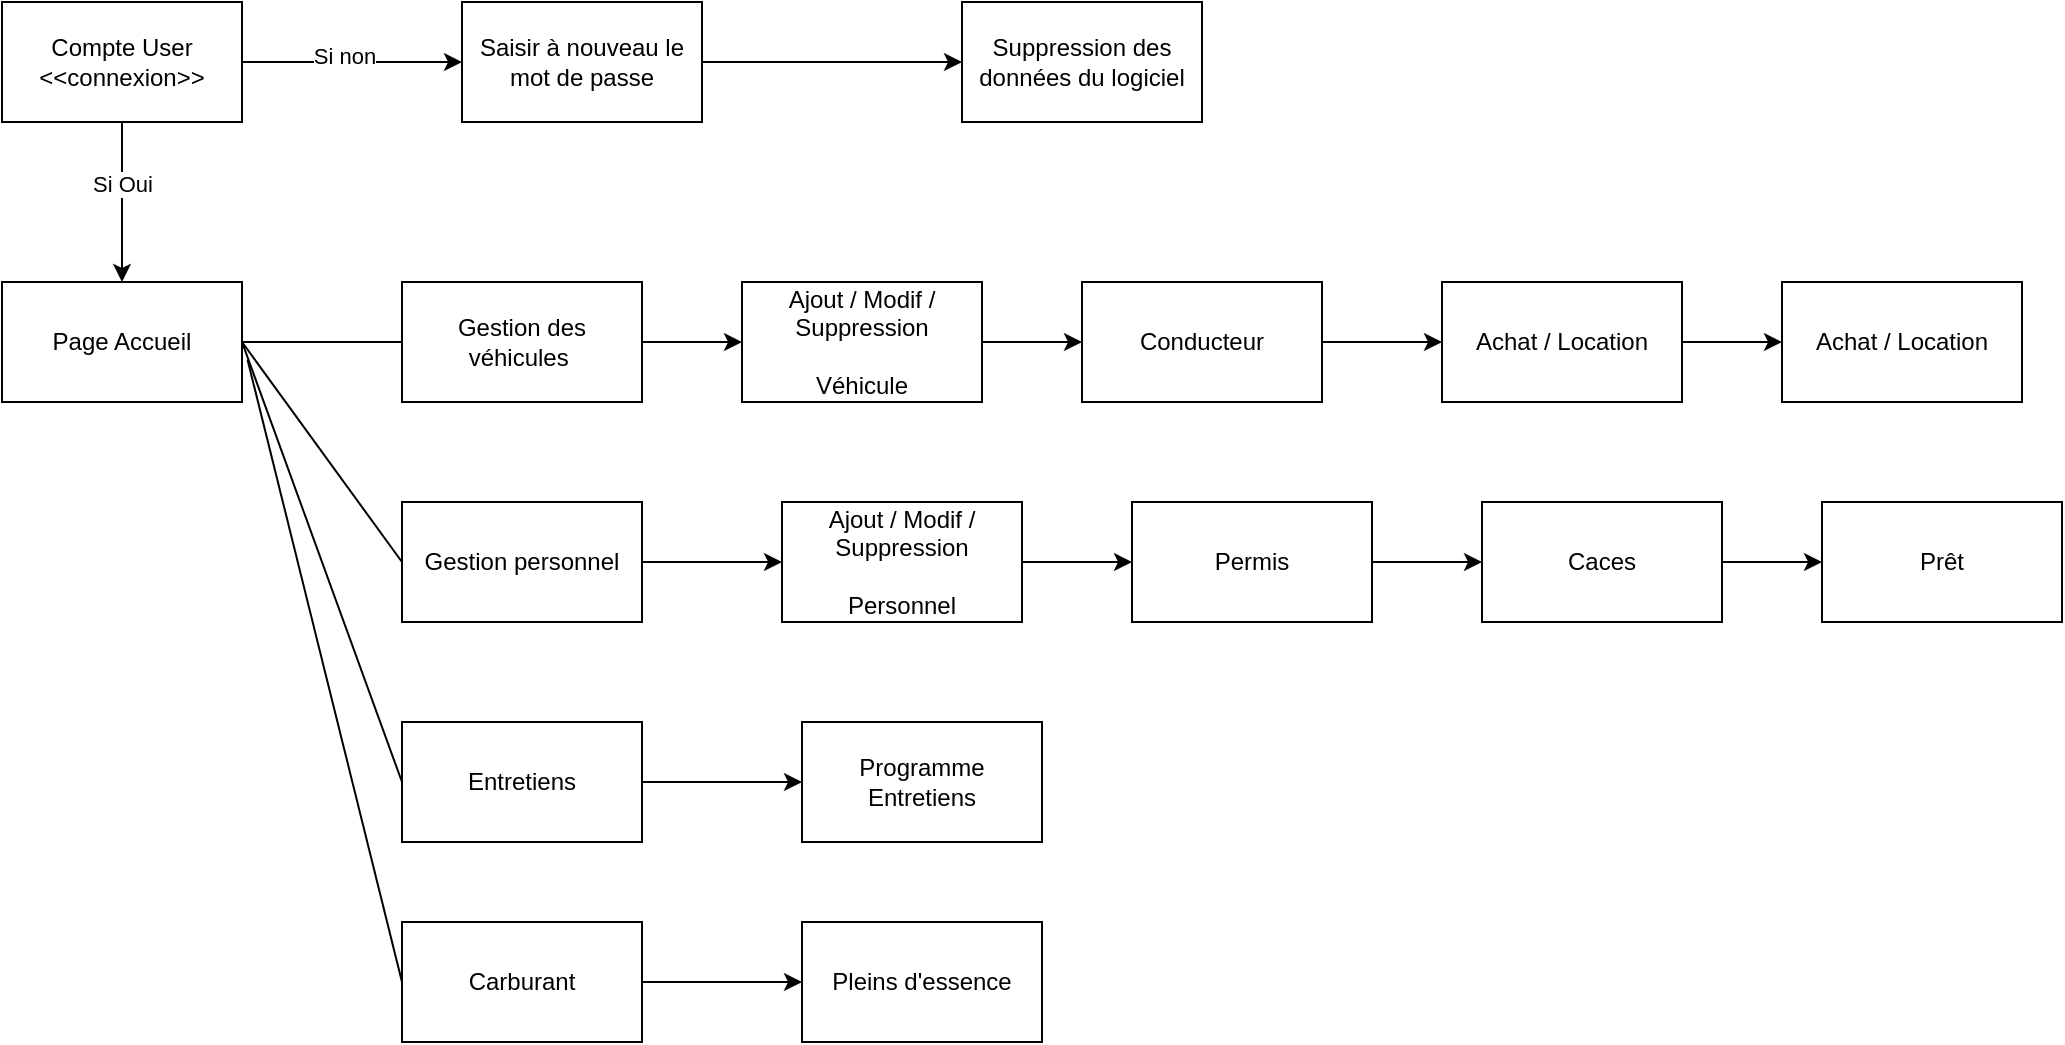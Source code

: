 <mxfile version="22.1.18" type="github" pages="2">
  <diagram id="W57T_lJiBQjcRxACI7tW" name="Page-2">
    <mxGraphModel dx="1235" dy="614" grid="1" gridSize="10" guides="1" tooltips="1" connect="1" arrows="1" fold="1" page="1" pageScale="1" pageWidth="1169" pageHeight="1654" math="0" shadow="0">
      <root>
        <mxCell id="0" />
        <mxCell id="1" parent="0" />
        <mxCell id="czCNAfB4eK2hzBIca8a_-12" value="" style="edgeStyle=orthogonalEdgeStyle;rounded=0;orthogonalLoop=1;jettySize=auto;html=1;" edge="1" parent="1" source="czCNAfB4eK2hzBIca8a_-1" target="czCNAfB4eK2hzBIca8a_-4">
          <mxGeometry relative="1" as="geometry" />
        </mxCell>
        <mxCell id="RpiR_wWrs781E1UI5E46-20" value="Si Oui" style="edgeLabel;html=1;align=center;verticalAlign=middle;resizable=0;points=[];" vertex="1" connectable="0" parent="czCNAfB4eK2hzBIca8a_-12">
          <mxGeometry x="-0.23" relative="1" as="geometry">
            <mxPoint as="offset" />
          </mxGeometry>
        </mxCell>
        <mxCell id="czCNAfB4eK2hzBIca8a_-13" value="" style="edgeStyle=orthogonalEdgeStyle;rounded=0;orthogonalLoop=1;jettySize=auto;html=1;" edge="1" parent="1" source="czCNAfB4eK2hzBIca8a_-1" target="czCNAfB4eK2hzBIca8a_-2">
          <mxGeometry relative="1" as="geometry" />
        </mxCell>
        <mxCell id="RpiR_wWrs781E1UI5E46-19" value="Si non" style="edgeLabel;html=1;align=center;verticalAlign=middle;resizable=0;points=[];" vertex="1" connectable="0" parent="czCNAfB4eK2hzBIca8a_-13">
          <mxGeometry x="-0.076" y="3" relative="1" as="geometry">
            <mxPoint as="offset" />
          </mxGeometry>
        </mxCell>
        <mxCell id="czCNAfB4eK2hzBIca8a_-1" value="Compte User&lt;br&gt;&amp;lt;&amp;lt;connexion&amp;gt;&amp;gt;" style="rounded=0;whiteSpace=wrap;html=1;" vertex="1" parent="1">
          <mxGeometry x="20" y="60" width="120" height="60" as="geometry" />
        </mxCell>
        <mxCell id="czCNAfB4eK2hzBIca8a_-14" value="" style="edgeStyle=orthogonalEdgeStyle;rounded=0;orthogonalLoop=1;jettySize=auto;html=1;" edge="1" parent="1" source="czCNAfB4eK2hzBIca8a_-2" target="czCNAfB4eK2hzBIca8a_-3">
          <mxGeometry relative="1" as="geometry" />
        </mxCell>
        <mxCell id="czCNAfB4eK2hzBIca8a_-2" value="Saisir à nouveau le mot de passe" style="rounded=0;whiteSpace=wrap;html=1;" vertex="1" parent="1">
          <mxGeometry x="250" y="60" width="120" height="60" as="geometry" />
        </mxCell>
        <mxCell id="czCNAfB4eK2hzBIca8a_-3" value="Suppression des données du logiciel" style="rounded=0;whiteSpace=wrap;html=1;" vertex="1" parent="1">
          <mxGeometry x="500" y="60" width="120" height="60" as="geometry" />
        </mxCell>
        <mxCell id="czCNAfB4eK2hzBIca8a_-10" value="" style="rounded=0;orthogonalLoop=1;jettySize=auto;html=1;entryX=0;entryY=0.5;entryDx=0;entryDy=0;endArrow=none;endFill=0;" edge="1" parent="1" source="czCNAfB4eK2hzBIca8a_-4" target="czCNAfB4eK2hzBIca8a_-5">
          <mxGeometry relative="1" as="geometry">
            <mxPoint x="200" y="290" as="targetPoint" />
          </mxGeometry>
        </mxCell>
        <mxCell id="czCNAfB4eK2hzBIca8a_-4" value="Page Accueil" style="rounded=0;whiteSpace=wrap;html=1;" vertex="1" parent="1">
          <mxGeometry x="20" y="200" width="120" height="60" as="geometry" />
        </mxCell>
        <mxCell id="czCNAfB4eK2hzBIca8a_-11" value="" style="edgeStyle=orthogonalEdgeStyle;rounded=0;orthogonalLoop=1;jettySize=auto;html=1;" edge="1" parent="1" source="czCNAfB4eK2hzBIca8a_-5" target="czCNAfB4eK2hzBIca8a_-6">
          <mxGeometry relative="1" as="geometry" />
        </mxCell>
        <mxCell id="czCNAfB4eK2hzBIca8a_-5" value="Gestion des véhicules&amp;nbsp;" style="rounded=0;whiteSpace=wrap;html=1;" vertex="1" parent="1">
          <mxGeometry x="220" y="200" width="120" height="60" as="geometry" />
        </mxCell>
        <mxCell id="czCNAfB4eK2hzBIca8a_-15" value="" style="edgeStyle=orthogonalEdgeStyle;rounded=0;orthogonalLoop=1;jettySize=auto;html=1;" edge="1" parent="1" source="czCNAfB4eK2hzBIca8a_-6" target="czCNAfB4eK2hzBIca8a_-7">
          <mxGeometry relative="1" as="geometry" />
        </mxCell>
        <mxCell id="czCNAfB4eK2hzBIca8a_-6" value="Ajout / Modif / Suppression&lt;br&gt;&lt;br&gt;Véhicule" style="rounded=0;whiteSpace=wrap;html=1;" vertex="1" parent="1">
          <mxGeometry x="390" y="200" width="120" height="60" as="geometry" />
        </mxCell>
        <mxCell id="RpiR_wWrs781E1UI5E46-3" value="" style="edgeStyle=orthogonalEdgeStyle;rounded=0;orthogonalLoop=1;jettySize=auto;html=1;" edge="1" parent="1" source="czCNAfB4eK2hzBIca8a_-7" target="RpiR_wWrs781E1UI5E46-1">
          <mxGeometry relative="1" as="geometry" />
        </mxCell>
        <mxCell id="czCNAfB4eK2hzBIca8a_-7" value="Conducteur" style="rounded=0;whiteSpace=wrap;html=1;" vertex="1" parent="1">
          <mxGeometry x="560" y="200" width="120" height="60" as="geometry" />
        </mxCell>
        <mxCell id="czCNAfB4eK2hzBIca8a_-20" value="" style="edgeStyle=orthogonalEdgeStyle;rounded=0;orthogonalLoop=1;jettySize=auto;html=1;" edge="1" parent="1" source="czCNAfB4eK2hzBIca8a_-9">
          <mxGeometry relative="1" as="geometry">
            <mxPoint x="410" y="340" as="targetPoint" />
          </mxGeometry>
        </mxCell>
        <mxCell id="czCNAfB4eK2hzBIca8a_-9" value="Gestion personnel" style="rounded=0;whiteSpace=wrap;html=1;" vertex="1" parent="1">
          <mxGeometry x="220" y="310" width="120" height="60" as="geometry" />
        </mxCell>
        <mxCell id="RpiR_wWrs781E1UI5E46-13" value="" style="edgeStyle=orthogonalEdgeStyle;rounded=0;orthogonalLoop=1;jettySize=auto;html=1;" edge="1" parent="1" source="czCNAfB4eK2hzBIca8a_-18" target="RpiR_wWrs781E1UI5E46-12">
          <mxGeometry relative="1" as="geometry" />
        </mxCell>
        <mxCell id="czCNAfB4eK2hzBIca8a_-18" value="Permis" style="rounded=0;whiteSpace=wrap;html=1;" vertex="1" parent="1">
          <mxGeometry x="585" y="310" width="120" height="60" as="geometry" />
        </mxCell>
        <mxCell id="RpiR_wWrs781E1UI5E46-7" value="" style="edgeStyle=orthogonalEdgeStyle;rounded=0;orthogonalLoop=1;jettySize=auto;html=1;" edge="1" parent="1" source="czCNAfB4eK2hzBIca8a_-19" target="RpiR_wWrs781E1UI5E46-5">
          <mxGeometry relative="1" as="geometry" />
        </mxCell>
        <mxCell id="czCNAfB4eK2hzBIca8a_-19" value="Entretiens" style="rounded=0;whiteSpace=wrap;html=1;" vertex="1" parent="1">
          <mxGeometry x="220" y="420" width="120" height="60" as="geometry" />
        </mxCell>
        <mxCell id="RpiR_wWrs781E1UI5E46-4" value="" style="edgeStyle=orthogonalEdgeStyle;rounded=0;orthogonalLoop=1;jettySize=auto;html=1;" edge="1" parent="1" source="RpiR_wWrs781E1UI5E46-1" target="RpiR_wWrs781E1UI5E46-2">
          <mxGeometry relative="1" as="geometry" />
        </mxCell>
        <mxCell id="RpiR_wWrs781E1UI5E46-1" value="Achat / Location" style="rounded=0;whiteSpace=wrap;html=1;" vertex="1" parent="1">
          <mxGeometry x="740" y="200" width="120" height="60" as="geometry" />
        </mxCell>
        <mxCell id="RpiR_wWrs781E1UI5E46-2" value="Achat / Location" style="rounded=0;whiteSpace=wrap;html=1;" vertex="1" parent="1">
          <mxGeometry x="910" y="200" width="120" height="60" as="geometry" />
        </mxCell>
        <mxCell id="RpiR_wWrs781E1UI5E46-5" value="Programme Entretiens" style="rounded=0;whiteSpace=wrap;html=1;" vertex="1" parent="1">
          <mxGeometry x="420" y="420" width="120" height="60" as="geometry" />
        </mxCell>
        <mxCell id="RpiR_wWrs781E1UI5E46-9" value="" style="edgeStyle=orthogonalEdgeStyle;rounded=0;orthogonalLoop=1;jettySize=auto;html=1;" edge="1" parent="1" source="RpiR_wWrs781E1UI5E46-6" target="RpiR_wWrs781E1UI5E46-8">
          <mxGeometry relative="1" as="geometry" />
        </mxCell>
        <mxCell id="RpiR_wWrs781E1UI5E46-6" value="Carburant" style="rounded=0;whiteSpace=wrap;html=1;" vertex="1" parent="1">
          <mxGeometry x="220" y="520" width="120" height="60" as="geometry" />
        </mxCell>
        <mxCell id="RpiR_wWrs781E1UI5E46-8" value="Pleins d&#39;essence" style="rounded=0;whiteSpace=wrap;html=1;" vertex="1" parent="1">
          <mxGeometry x="420" y="520" width="120" height="60" as="geometry" />
        </mxCell>
        <mxCell id="RpiR_wWrs781E1UI5E46-11" value="" style="edgeStyle=orthogonalEdgeStyle;rounded=0;orthogonalLoop=1;jettySize=auto;html=1;" edge="1" parent="1" source="RpiR_wWrs781E1UI5E46-10" target="czCNAfB4eK2hzBIca8a_-18">
          <mxGeometry relative="1" as="geometry" />
        </mxCell>
        <mxCell id="RpiR_wWrs781E1UI5E46-10" value="Ajout / Modif / Suppression&lt;br&gt;&lt;br&gt;Personnel" style="rounded=0;whiteSpace=wrap;html=1;" vertex="1" parent="1">
          <mxGeometry x="410" y="310" width="120" height="60" as="geometry" />
        </mxCell>
        <mxCell id="RpiR_wWrs781E1UI5E46-15" value="" style="edgeStyle=orthogonalEdgeStyle;rounded=0;orthogonalLoop=1;jettySize=auto;html=1;" edge="1" parent="1" source="RpiR_wWrs781E1UI5E46-12" target="RpiR_wWrs781E1UI5E46-14">
          <mxGeometry relative="1" as="geometry" />
        </mxCell>
        <mxCell id="RpiR_wWrs781E1UI5E46-12" value="Caces" style="rounded=0;whiteSpace=wrap;html=1;" vertex="1" parent="1">
          <mxGeometry x="760" y="310" width="120" height="60" as="geometry" />
        </mxCell>
        <mxCell id="RpiR_wWrs781E1UI5E46-14" value="Prêt" style="rounded=0;whiteSpace=wrap;html=1;" vertex="1" parent="1">
          <mxGeometry x="930" y="310" width="120" height="60" as="geometry" />
        </mxCell>
        <mxCell id="RpiR_wWrs781E1UI5E46-16" value="" style="endArrow=none;html=1;rounded=0;entryX=0;entryY=0.5;entryDx=0;entryDy=0;exitX=1;exitY=0.5;exitDx=0;exitDy=0;" edge="1" parent="1" source="czCNAfB4eK2hzBIca8a_-4" target="czCNAfB4eK2hzBIca8a_-9">
          <mxGeometry width="50" height="50" relative="1" as="geometry">
            <mxPoint x="110" y="340" as="sourcePoint" />
            <mxPoint x="160" y="290" as="targetPoint" />
          </mxGeometry>
        </mxCell>
        <mxCell id="RpiR_wWrs781E1UI5E46-17" value="" style="endArrow=none;html=1;rounded=0;entryX=0;entryY=0.5;entryDx=0;entryDy=0;exitX=1;exitY=0.5;exitDx=0;exitDy=0;" edge="1" parent="1" source="czCNAfB4eK2hzBIca8a_-4" target="czCNAfB4eK2hzBIca8a_-19">
          <mxGeometry width="50" height="50" relative="1" as="geometry">
            <mxPoint x="100" y="320" as="sourcePoint" />
            <mxPoint x="180" y="430" as="targetPoint" />
          </mxGeometry>
        </mxCell>
        <mxCell id="RpiR_wWrs781E1UI5E46-18" value="" style="endArrow=none;html=1;rounded=0;entryX=0;entryY=0.5;entryDx=0;entryDy=0;exitX=1.023;exitY=0.647;exitDx=0;exitDy=0;exitPerimeter=0;" edge="1" parent="1" source="czCNAfB4eK2hzBIca8a_-4" target="RpiR_wWrs781E1UI5E46-6">
          <mxGeometry width="50" height="50" relative="1" as="geometry">
            <mxPoint x="110" y="280" as="sourcePoint" />
            <mxPoint x="190" y="500" as="targetPoint" />
          </mxGeometry>
        </mxCell>
      </root>
    </mxGraphModel>
  </diagram>
  <diagram id="xVNrkr5BsP2JXdwRNmCh" name="Page-1">
    <mxGraphModel dx="1050" dy="522" grid="1" gridSize="10" guides="1" tooltips="1" connect="1" arrows="1" fold="1" page="1" pageScale="1" pageWidth="1169" pageHeight="1654" math="0" shadow="0">
      <root>
        <mxCell id="0" />
        <mxCell id="1" parent="0" />
        <mxCell id="_NGnFU5c2PCtwLrbeaYp-4" value="Window Title" style="strokeWidth=1;shadow=0;dashed=0;align=center;html=1;shape=mxgraph.mockup.containers.window;align=left;verticalAlign=top;spacingLeft=8;strokeColor2=#008cff;strokeColor3=#c4c4c4;fontColor=#666666;mainText=;fontSize=17;labelBackgroundColor=none;whiteSpace=wrap;" parent="1" vertex="1">
          <mxGeometry x="90" y="80" width="910" height="440" as="geometry" />
        </mxCell>
      </root>
    </mxGraphModel>
  </diagram>
</mxfile>
